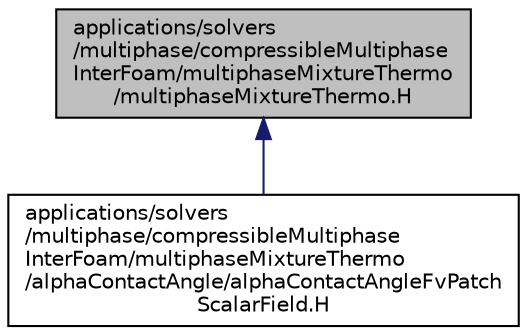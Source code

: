 digraph "applications/solvers/multiphase/compressibleMultiphaseInterFoam/multiphaseMixtureThermo/multiphaseMixtureThermo.H"
{
  bgcolor="transparent";
  edge [fontname="Helvetica",fontsize="10",labelfontname="Helvetica",labelfontsize="10"];
  node [fontname="Helvetica",fontsize="10",shape=record];
  Node1 [label="applications/solvers\l/multiphase/compressibleMultiphase\lInterFoam/multiphaseMixtureThermo\l/multiphaseMixtureThermo.H",height=0.2,width=0.4,color="black", fillcolor="grey75", style="filled", fontcolor="black"];
  Node1 -> Node2 [dir="back",color="midnightblue",fontsize="10",style="solid",fontname="Helvetica"];
  Node2 [label="applications/solvers\l/multiphase/compressibleMultiphase\lInterFoam/multiphaseMixtureThermo\l/alphaContactAngle/alphaContactAngleFvPatch\lScalarField.H",height=0.2,width=0.4,color="black",URL="$a10620.html"];
}
